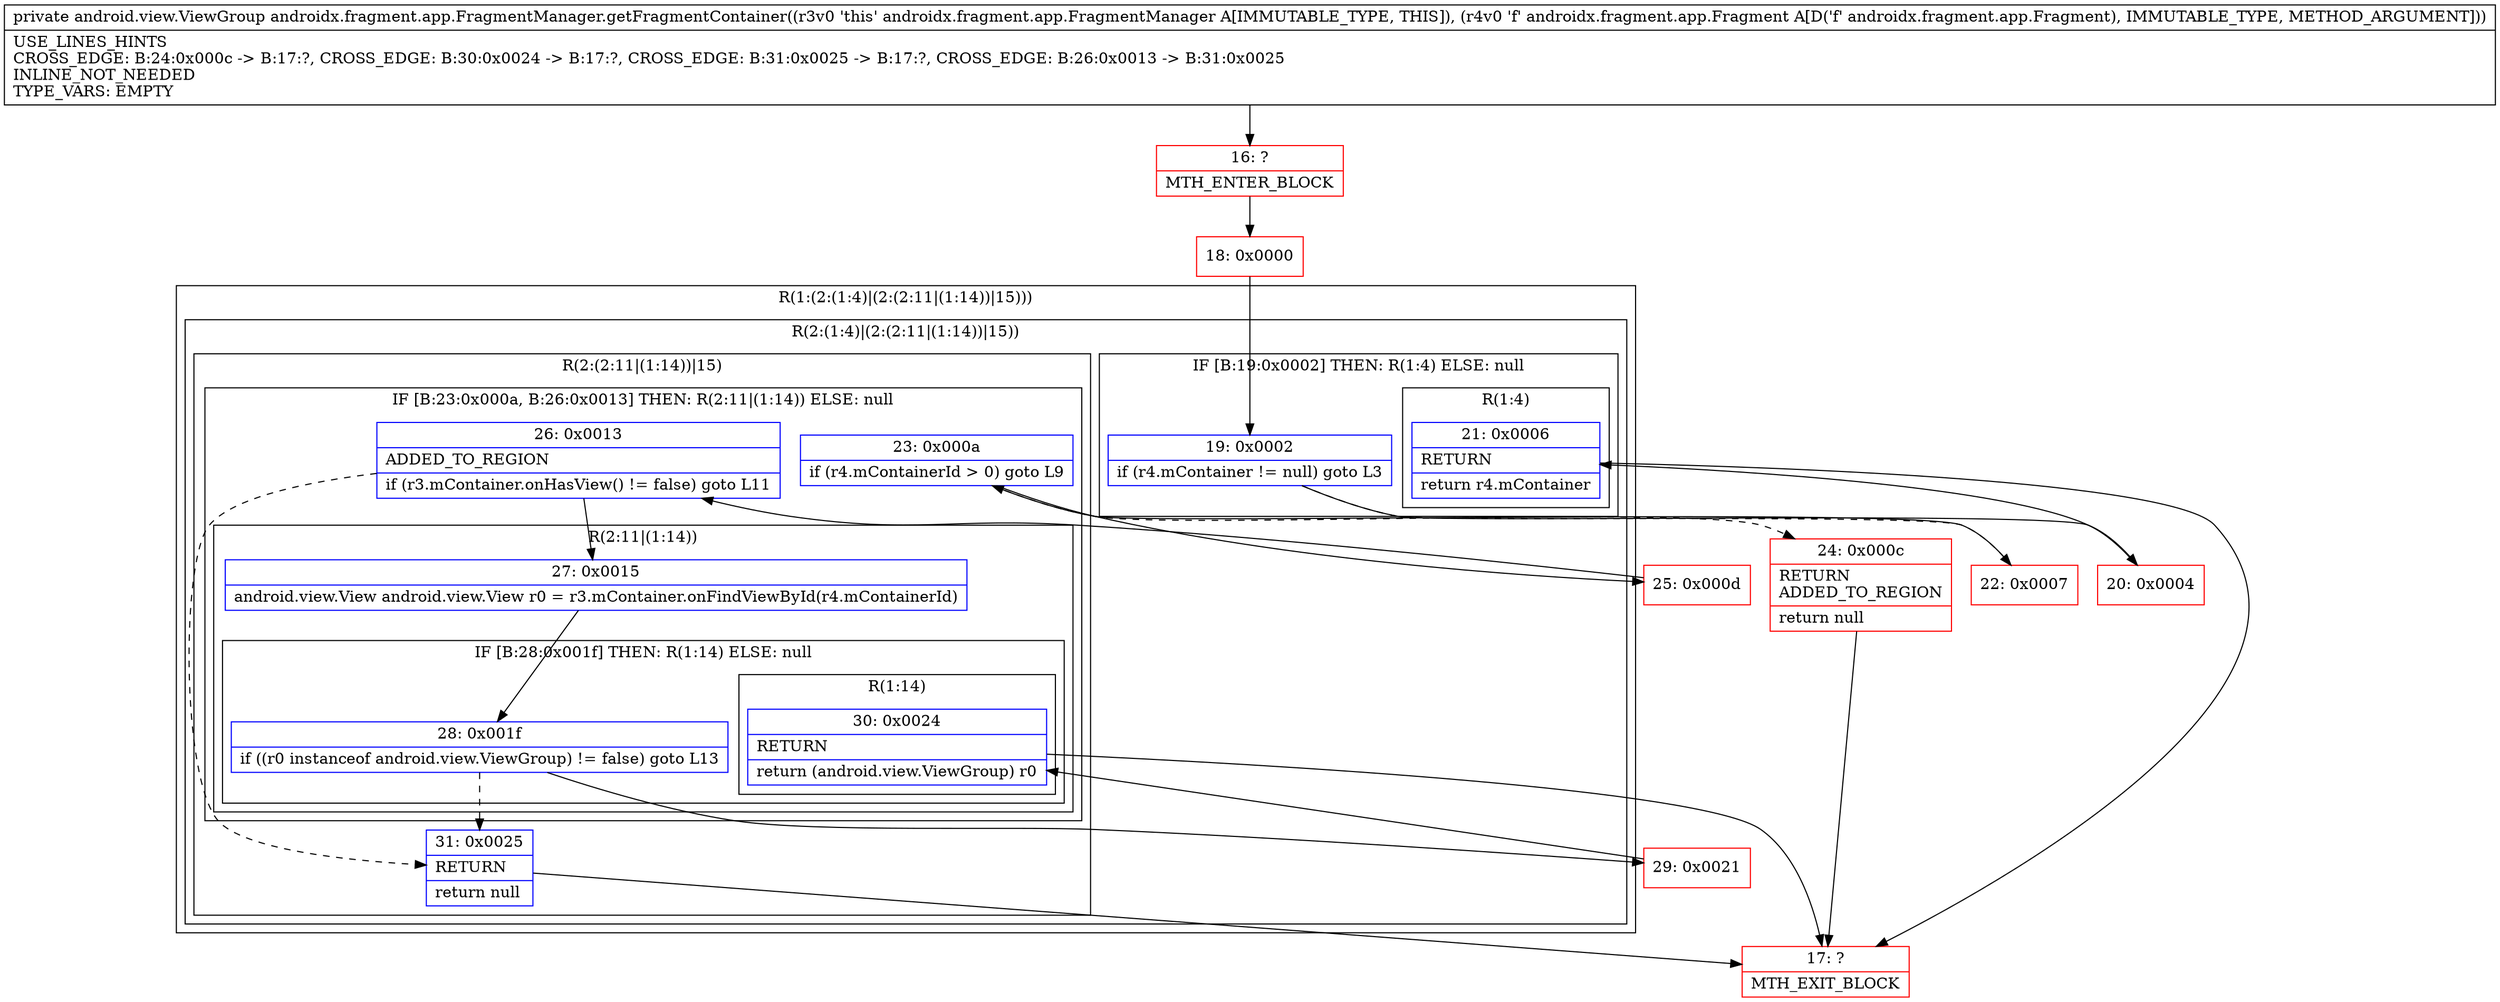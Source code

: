 digraph "CFG forandroidx.fragment.app.FragmentManager.getFragmentContainer(Landroidx\/fragment\/app\/Fragment;)Landroid\/view\/ViewGroup;" {
subgraph cluster_Region_1697583766 {
label = "R(1:(2:(1:4)|(2:(2:11|(1:14))|15)))";
node [shape=record,color=blue];
subgraph cluster_Region_1954278002 {
label = "R(2:(1:4)|(2:(2:11|(1:14))|15))";
node [shape=record,color=blue];
subgraph cluster_IfRegion_196183101 {
label = "IF [B:19:0x0002] THEN: R(1:4) ELSE: null";
node [shape=record,color=blue];
Node_19 [shape=record,label="{19\:\ 0x0002|if (r4.mContainer != null) goto L3\l}"];
subgraph cluster_Region_366165520 {
label = "R(1:4)";
node [shape=record,color=blue];
Node_21 [shape=record,label="{21\:\ 0x0006|RETURN\l|return r4.mContainer\l}"];
}
}
subgraph cluster_Region_141899166 {
label = "R(2:(2:11|(1:14))|15)";
node [shape=record,color=blue];
subgraph cluster_IfRegion_594966168 {
label = "IF [B:23:0x000a, B:26:0x0013] THEN: R(2:11|(1:14)) ELSE: null";
node [shape=record,color=blue];
Node_23 [shape=record,label="{23\:\ 0x000a|if (r4.mContainerId \> 0) goto L9\l}"];
Node_26 [shape=record,label="{26\:\ 0x0013|ADDED_TO_REGION\l|if (r3.mContainer.onHasView() != false) goto L11\l}"];
subgraph cluster_Region_1587881152 {
label = "R(2:11|(1:14))";
node [shape=record,color=blue];
Node_27 [shape=record,label="{27\:\ 0x0015|android.view.View android.view.View r0 = r3.mContainer.onFindViewById(r4.mContainerId)\l}"];
subgraph cluster_IfRegion_60167504 {
label = "IF [B:28:0x001f] THEN: R(1:14) ELSE: null";
node [shape=record,color=blue];
Node_28 [shape=record,label="{28\:\ 0x001f|if ((r0 instanceof android.view.ViewGroup) != false) goto L13\l}"];
subgraph cluster_Region_2075669471 {
label = "R(1:14)";
node [shape=record,color=blue];
Node_30 [shape=record,label="{30\:\ 0x0024|RETURN\l|return (android.view.ViewGroup) r0\l}"];
}
}
}
}
Node_31 [shape=record,label="{31\:\ 0x0025|RETURN\l|return null\l}"];
}
}
}
Node_16 [shape=record,color=red,label="{16\:\ ?|MTH_ENTER_BLOCK\l}"];
Node_18 [shape=record,color=red,label="{18\:\ 0x0000}"];
Node_20 [shape=record,color=red,label="{20\:\ 0x0004}"];
Node_17 [shape=record,color=red,label="{17\:\ ?|MTH_EXIT_BLOCK\l}"];
Node_22 [shape=record,color=red,label="{22\:\ 0x0007}"];
Node_24 [shape=record,color=red,label="{24\:\ 0x000c|RETURN\lADDED_TO_REGION\l|return null\l}"];
Node_25 [shape=record,color=red,label="{25\:\ 0x000d}"];
Node_29 [shape=record,color=red,label="{29\:\ 0x0021}"];
MethodNode[shape=record,label="{private android.view.ViewGroup androidx.fragment.app.FragmentManager.getFragmentContainer((r3v0 'this' androidx.fragment.app.FragmentManager A[IMMUTABLE_TYPE, THIS]), (r4v0 'f' androidx.fragment.app.Fragment A[D('f' androidx.fragment.app.Fragment), IMMUTABLE_TYPE, METHOD_ARGUMENT]))  | USE_LINES_HINTS\lCROSS_EDGE: B:24:0x000c \-\> B:17:?, CROSS_EDGE: B:30:0x0024 \-\> B:17:?, CROSS_EDGE: B:31:0x0025 \-\> B:17:?, CROSS_EDGE: B:26:0x0013 \-\> B:31:0x0025\lINLINE_NOT_NEEDED\lTYPE_VARS: EMPTY\l}"];
MethodNode -> Node_16;Node_19 -> Node_20;
Node_19 -> Node_22[style=dashed];
Node_21 -> Node_17;
Node_23 -> Node_24[style=dashed];
Node_23 -> Node_25;
Node_26 -> Node_27;
Node_26 -> Node_31[style=dashed];
Node_27 -> Node_28;
Node_28 -> Node_29;
Node_28 -> Node_31[style=dashed];
Node_30 -> Node_17;
Node_31 -> Node_17;
Node_16 -> Node_18;
Node_18 -> Node_19;
Node_20 -> Node_21;
Node_22 -> Node_23;
Node_24 -> Node_17;
Node_25 -> Node_26;
Node_29 -> Node_30;
}

